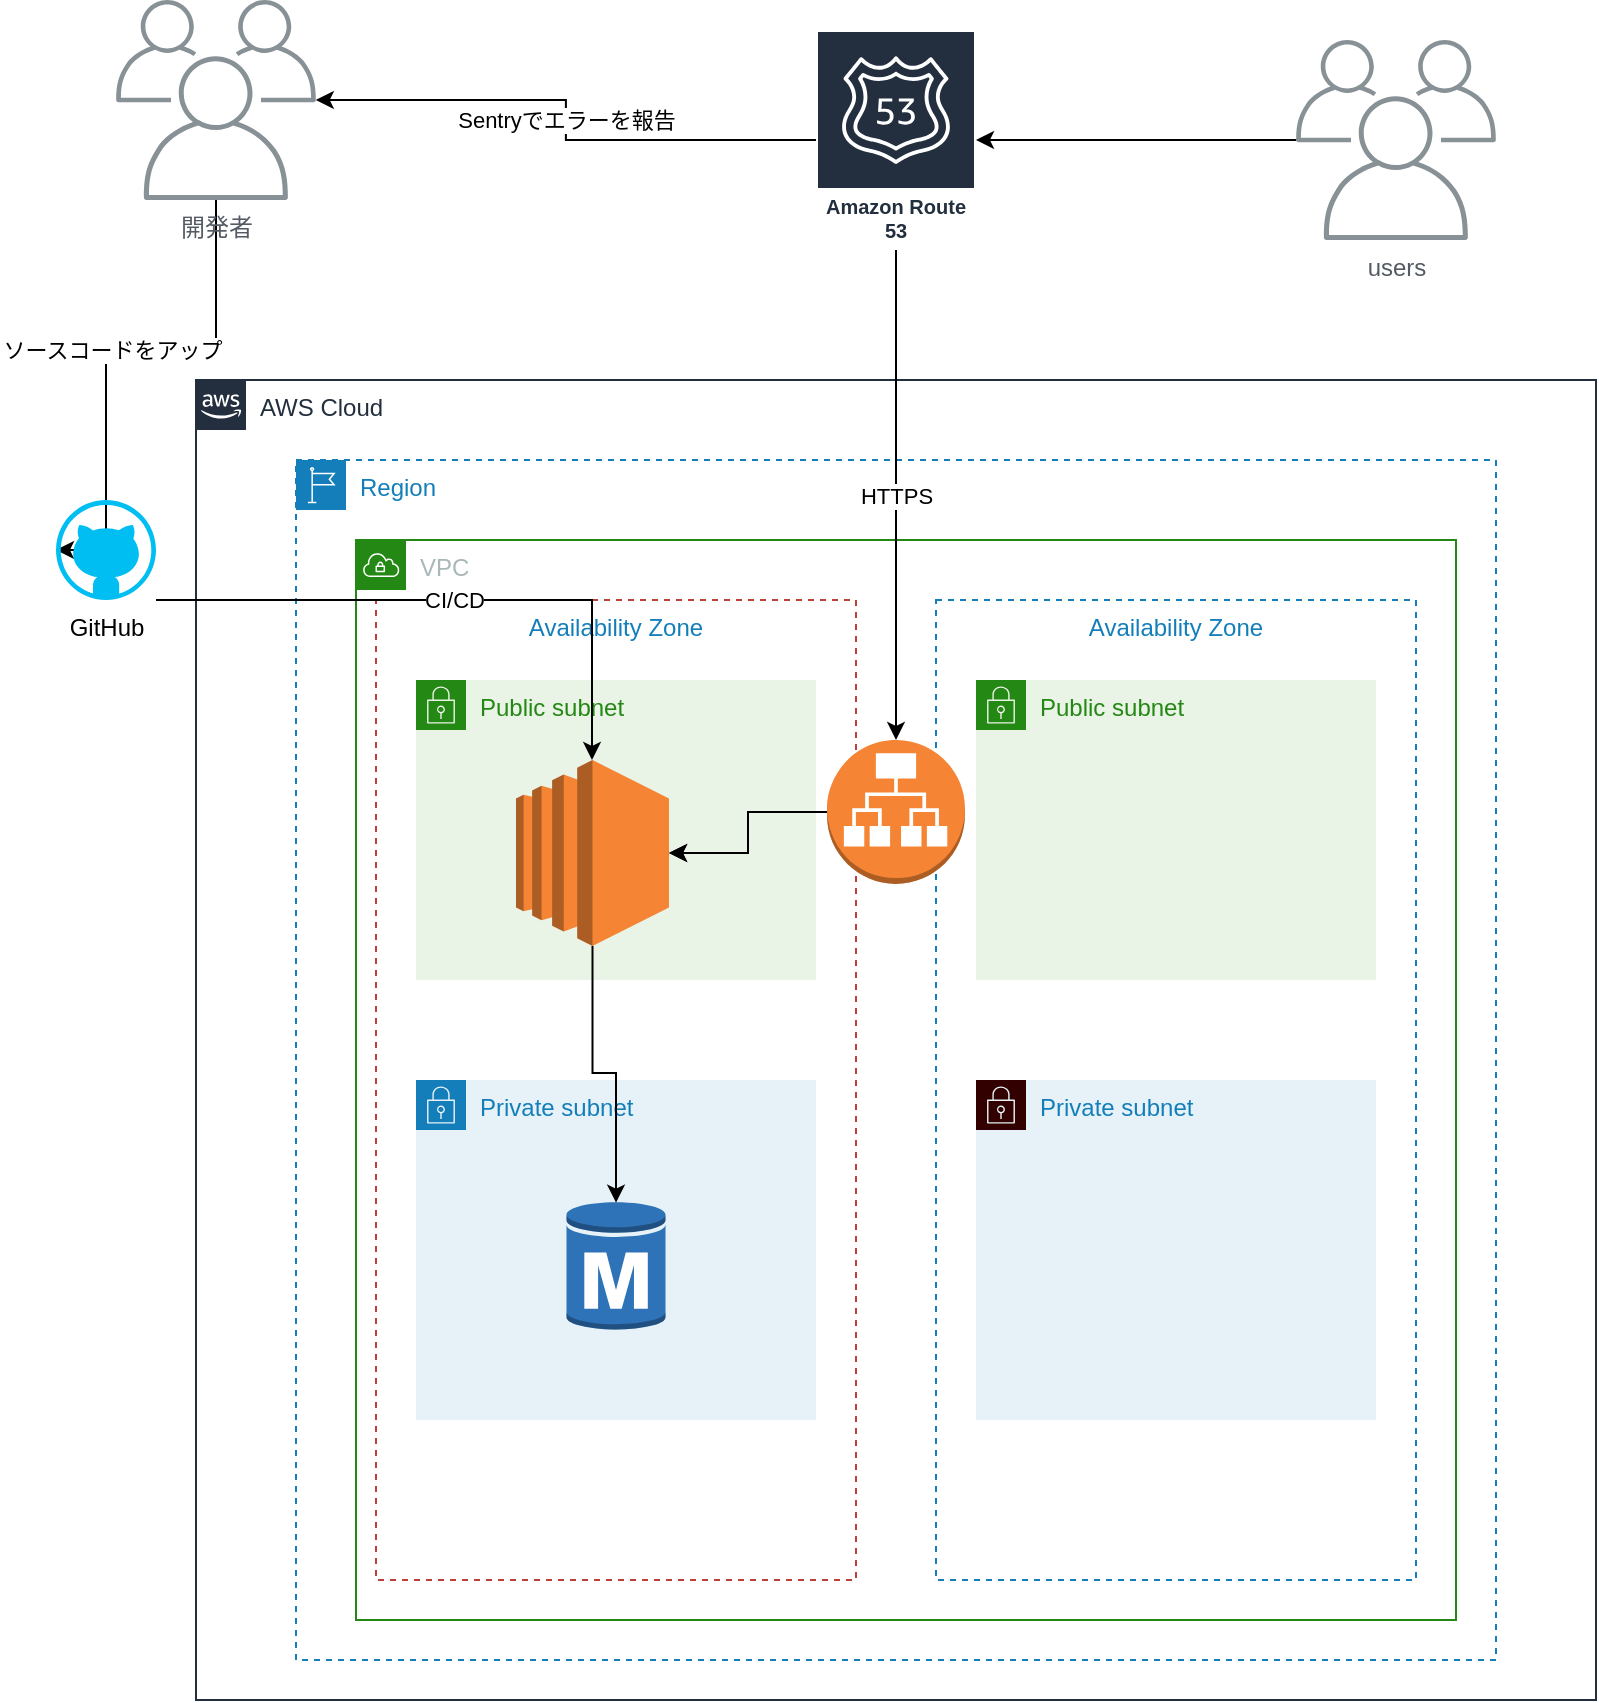 <mxfile version="21.5.0" type="github">
  <diagram name="ページ1" id="iipsHcUKPTlbDsdFMyrd">
    <mxGraphModel dx="1781" dy="1684" grid="1" gridSize="10" guides="1" tooltips="1" connect="1" arrows="1" fold="1" page="1" pageScale="1" pageWidth="827" pageHeight="1169" math="0" shadow="0">
      <root>
        <mxCell id="0" />
        <mxCell id="1" parent="0" />
        <mxCell id="4aGrap93ZYAkdd6068Os-1" value="AWS Cloud" style="points=[[0,0],[0.25,0],[0.5,0],[0.75,0],[1,0],[1,0.25],[1,0.5],[1,0.75],[1,1],[0.75,1],[0.5,1],[0.25,1],[0,1],[0,0.75],[0,0.5],[0,0.25]];outlineConnect=0;gradientColor=none;html=1;whiteSpace=wrap;fontSize=12;fontStyle=0;container=1;pointerEvents=0;collapsible=0;recursiveResize=0;shape=mxgraph.aws4.group;grIcon=mxgraph.aws4.group_aws_cloud_alt;strokeColor=#232F3E;fillColor=none;verticalAlign=top;align=left;spacingLeft=30;fontColor=#232F3E;dashed=0;" vertex="1" parent="1">
          <mxGeometry x="80" y="-950" width="700" height="660" as="geometry" />
        </mxCell>
        <mxCell id="4aGrap93ZYAkdd6068Os-2" value="users" style="sketch=0;outlineConnect=0;gradientColor=none;fontColor=#545B64;strokeColor=none;fillColor=#879196;dashed=0;verticalLabelPosition=bottom;verticalAlign=top;align=center;html=1;fontSize=12;fontStyle=0;aspect=fixed;shape=mxgraph.aws4.illustration_users;pointerEvents=1" vertex="1" parent="1">
          <mxGeometry x="630" y="-1120" width="100" height="100" as="geometry" />
        </mxCell>
        <mxCell id="4aGrap93ZYAkdd6068Os-4" value="Region" style="points=[[0,0],[0.25,0],[0.5,0],[0.75,0],[1,0],[1,0.25],[1,0.5],[1,0.75],[1,1],[0.75,1],[0.5,1],[0.25,1],[0,1],[0,0.75],[0,0.5],[0,0.25]];outlineConnect=0;gradientColor=none;html=1;whiteSpace=wrap;fontSize=12;fontStyle=0;container=1;pointerEvents=0;collapsible=0;recursiveResize=0;shape=mxgraph.aws4.group;grIcon=mxgraph.aws4.group_region;strokeColor=#147EBA;fillColor=none;verticalAlign=top;align=left;spacingLeft=30;fontColor=#147EBA;dashed=1;" vertex="1" parent="1">
          <mxGeometry x="130" y="-910" width="600" height="600" as="geometry" />
        </mxCell>
        <mxCell id="4aGrap93ZYAkdd6068Os-6" value="Availability Zone" style="fillColor=none;strokeColor=#147EBA;dashed=1;verticalAlign=top;fontStyle=0;fontColor=#147EBA;whiteSpace=wrap;html=1;" vertex="1" parent="4aGrap93ZYAkdd6068Os-4">
          <mxGeometry x="320" y="70" width="240" height="490" as="geometry" />
        </mxCell>
        <mxCell id="4aGrap93ZYAkdd6068Os-5" value="Availability Zone" style="fillColor=none;strokeColor=#BA4038;dashed=1;verticalAlign=top;fontStyle=0;fontColor=#147EBA;whiteSpace=wrap;html=1;" vertex="1" parent="1">
          <mxGeometry x="170" y="-840" width="240" height="490" as="geometry" />
        </mxCell>
        <mxCell id="4aGrap93ZYAkdd6068Os-7" value="VPC" style="points=[[0,0],[0.25,0],[0.5,0],[0.75,0],[1,0],[1,0.25],[1,0.5],[1,0.75],[1,1],[0.75,1],[0.5,1],[0.25,1],[0,1],[0,0.75],[0,0.5],[0,0.25]];outlineConnect=0;gradientColor=none;html=1;whiteSpace=wrap;fontSize=12;fontStyle=0;container=1;pointerEvents=0;collapsible=0;recursiveResize=0;shape=mxgraph.aws4.group;grIcon=mxgraph.aws4.group_vpc;strokeColor=#248814;fillColor=none;verticalAlign=top;align=left;spacingLeft=30;fontColor=#AAB7B8;dashed=0;" vertex="1" parent="1">
          <mxGeometry x="160" y="-870" width="550" height="540" as="geometry" />
        </mxCell>
        <mxCell id="4aGrap93ZYAkdd6068Os-9" value="Public subnet" style="points=[[0,0],[0.25,0],[0.5,0],[0.75,0],[1,0],[1,0.25],[1,0.5],[1,0.75],[1,1],[0.75,1],[0.5,1],[0.25,1],[0,1],[0,0.75],[0,0.5],[0,0.25]];outlineConnect=0;gradientColor=none;html=1;whiteSpace=wrap;fontSize=12;fontStyle=0;container=1;pointerEvents=0;collapsible=0;recursiveResize=0;shape=mxgraph.aws4.group;grIcon=mxgraph.aws4.group_security_group;grStroke=0;strokeColor=#248814;fillColor=#E9F3E6;verticalAlign=top;align=left;spacingLeft=30;fontColor=#248814;dashed=0;" vertex="1" parent="4aGrap93ZYAkdd6068Os-7">
          <mxGeometry x="310" y="70" width="200" height="150" as="geometry" />
        </mxCell>
        <mxCell id="4aGrap93ZYAkdd6068Os-10" value="Private subnet" style="points=[[0,0],[0.25,0],[0.5,0],[0.75,0],[1,0],[1,0.25],[1,0.5],[1,0.75],[1,1],[0.75,1],[0.5,1],[0.25,1],[0,1],[0,0.75],[0,0.5],[0,0.25]];outlineConnect=0;gradientColor=none;html=1;whiteSpace=wrap;fontSize=12;fontStyle=0;container=1;pointerEvents=0;collapsible=0;recursiveResize=0;shape=mxgraph.aws4.group;grIcon=mxgraph.aws4.group_security_group;grStroke=0;strokeColor=#147EBA;fillColor=#E6F2F8;verticalAlign=top;align=left;spacingLeft=30;fontColor=#147EBA;dashed=0;" vertex="1" parent="4aGrap93ZYAkdd6068Os-7">
          <mxGeometry x="30" y="270" width="200" height="170" as="geometry" />
        </mxCell>
        <mxCell id="4aGrap93ZYAkdd6068Os-17" value="" style="outlineConnect=0;dashed=0;verticalLabelPosition=bottom;verticalAlign=top;align=center;html=1;shape=mxgraph.aws3.rds_db_instance;fillColor=#2E73B8;gradientColor=none;" vertex="1" parent="4aGrap93ZYAkdd6068Os-10">
          <mxGeometry x="75.25" y="60" width="49.5" height="66" as="geometry" />
        </mxCell>
        <mxCell id="4aGrap93ZYAkdd6068Os-11" value="Private subnet" style="points=[[0,0],[0.25,0],[0.5,0],[0.75,0],[1,0],[1,0.25],[1,0.5],[1,0.75],[1,1],[0.75,1],[0.5,1],[0.25,1],[0,1],[0,0.75],[0,0.5],[0,0.25]];outlineConnect=0;gradientColor=none;html=1;whiteSpace=wrap;fontSize=12;fontStyle=0;container=1;pointerEvents=0;collapsible=0;recursiveResize=0;shape=mxgraph.aws4.group;grIcon=mxgraph.aws4.group_security_group;grStroke=0;strokeColor=#330000;fillColor=#E6F2F8;verticalAlign=top;align=left;spacingLeft=30;fontColor=#147EBA;dashed=0;" vertex="1" parent="4aGrap93ZYAkdd6068Os-7">
          <mxGeometry x="310" y="270" width="200" height="170" as="geometry" />
        </mxCell>
        <mxCell id="4aGrap93ZYAkdd6068Os-14" value="" style="outlineConnect=0;dashed=0;verticalLabelPosition=bottom;verticalAlign=top;align=center;html=1;shape=mxgraph.aws3.application_load_balancer;fillColor=#F58534;gradientColor=none;" vertex="1" parent="4aGrap93ZYAkdd6068Os-7">
          <mxGeometry x="235.5" y="100" width="69" height="72" as="geometry" />
        </mxCell>
        <mxCell id="4aGrap93ZYAkdd6068Os-8" value="Public subnet" style="points=[[0,0],[0.25,0],[0.5,0],[0.75,0],[1,0],[1,0.25],[1,0.5],[1,0.75],[1,1],[0.75,1],[0.5,1],[0.25,1],[0,1],[0,0.75],[0,0.5],[0,0.25]];outlineConnect=0;gradientColor=none;html=1;whiteSpace=wrap;fontSize=12;fontStyle=0;container=1;pointerEvents=0;collapsible=0;recursiveResize=0;shape=mxgraph.aws4.group;grIcon=mxgraph.aws4.group_security_group;grStroke=0;strokeColor=#248814;fillColor=#E9F3E6;verticalAlign=top;align=left;spacingLeft=30;fontColor=#248814;dashed=0;" vertex="1" parent="1">
          <mxGeometry x="190" y="-800" width="200" height="150" as="geometry" />
        </mxCell>
        <mxCell id="4aGrap93ZYAkdd6068Os-13" value="" style="edgeStyle=orthogonalEdgeStyle;rounded=0;orthogonalLoop=1;jettySize=auto;html=1;" edge="1" parent="1" source="4aGrap93ZYAkdd6068Os-2" target="4aGrap93ZYAkdd6068Os-12">
          <mxGeometry relative="1" as="geometry">
            <mxPoint x="410" y="-960" as="targetPoint" />
            <mxPoint x="190" y="-1060" as="sourcePoint" />
            <Array as="points" />
          </mxGeometry>
        </mxCell>
        <mxCell id="4aGrap93ZYAkdd6068Os-15" value="HTTPS" style="edgeStyle=orthogonalEdgeStyle;rounded=0;orthogonalLoop=1;jettySize=auto;html=1;" edge="1" parent="1" source="4aGrap93ZYAkdd6068Os-12" target="4aGrap93ZYAkdd6068Os-14">
          <mxGeometry relative="1" as="geometry" />
        </mxCell>
        <mxCell id="4aGrap93ZYAkdd6068Os-33" value="Sentryでエラーを報告" style="edgeStyle=orthogonalEdgeStyle;rounded=0;orthogonalLoop=1;jettySize=auto;html=1;" edge="1" parent="1" source="4aGrap93ZYAkdd6068Os-12" target="4aGrap93ZYAkdd6068Os-23">
          <mxGeometry relative="1" as="geometry" />
        </mxCell>
        <mxCell id="4aGrap93ZYAkdd6068Os-12" value="Amazon Route 53" style="sketch=0;outlineConnect=0;fontColor=#232F3E;gradientColor=none;strokeColor=#ffffff;fillColor=#232F3E;dashed=0;verticalLabelPosition=middle;verticalAlign=bottom;align=center;html=1;whiteSpace=wrap;fontSize=10;fontStyle=1;spacing=3;shape=mxgraph.aws4.productIcon;prIcon=mxgraph.aws4.route_53;" vertex="1" parent="1">
          <mxGeometry x="390" y="-1125" width="80" height="110" as="geometry" />
        </mxCell>
        <mxCell id="4aGrap93ZYAkdd6068Os-19" style="edgeStyle=orthogonalEdgeStyle;rounded=0;orthogonalLoop=1;jettySize=auto;html=1;entryX=0.5;entryY=0.02;entryDx=0;entryDy=0;entryPerimeter=0;" edge="1" parent="1" source="4aGrap93ZYAkdd6068Os-16" target="4aGrap93ZYAkdd6068Os-17">
          <mxGeometry relative="1" as="geometry" />
        </mxCell>
        <mxCell id="4aGrap93ZYAkdd6068Os-16" value="" style="outlineConnect=0;dashed=0;verticalLabelPosition=bottom;verticalAlign=top;align=center;html=1;shape=mxgraph.aws3.ec2;fillColor=#F58534;gradientColor=none;" vertex="1" parent="1">
          <mxGeometry x="240" y="-760" width="76.5" height="93" as="geometry" />
        </mxCell>
        <mxCell id="4aGrap93ZYAkdd6068Os-20" style="edgeStyle=orthogonalEdgeStyle;rounded=0;orthogonalLoop=1;jettySize=auto;html=1;exitX=0;exitY=0.5;exitDx=0;exitDy=0;exitPerimeter=0;" edge="1" parent="1" source="4aGrap93ZYAkdd6068Os-14" target="4aGrap93ZYAkdd6068Os-16">
          <mxGeometry relative="1" as="geometry" />
        </mxCell>
        <mxCell id="4aGrap93ZYAkdd6068Os-21" style="edgeStyle=orthogonalEdgeStyle;rounded=0;orthogonalLoop=1;jettySize=auto;html=1;exitX=0;exitY=0.5;exitDx=0;exitDy=0;exitPerimeter=0;" edge="1" parent="1" source="4aGrap93ZYAkdd6068Os-14" target="4aGrap93ZYAkdd6068Os-16">
          <mxGeometry relative="1" as="geometry" />
        </mxCell>
        <mxCell id="4aGrap93ZYAkdd6068Os-25" value="ソースコードをアップ" style="edgeStyle=orthogonalEdgeStyle;rounded=0;orthogonalLoop=1;jettySize=auto;html=1;entryX=0;entryY=0.5;entryDx=0;entryDy=0;entryPerimeter=0;" edge="1" parent="1" source="4aGrap93ZYAkdd6068Os-23" target="4aGrap93ZYAkdd6068Os-24">
          <mxGeometry relative="1" as="geometry">
            <Array as="points">
              <mxPoint x="90" y="-965" />
              <mxPoint x="35" y="-965" />
              <mxPoint x="35" y="-865" />
            </Array>
          </mxGeometry>
        </mxCell>
        <mxCell id="4aGrap93ZYAkdd6068Os-23" value="開発者" style="sketch=0;outlineConnect=0;gradientColor=none;fontColor=#545B64;strokeColor=none;fillColor=#879196;dashed=0;verticalLabelPosition=bottom;verticalAlign=top;align=center;html=1;fontSize=12;fontStyle=0;aspect=fixed;shape=mxgraph.aws4.illustration_users;pointerEvents=1" vertex="1" parent="1">
          <mxGeometry x="40" y="-1140" width="100" height="100" as="geometry" />
        </mxCell>
        <mxCell id="4aGrap93ZYAkdd6068Os-26" value="CI/CD" style="edgeStyle=orthogonalEdgeStyle;rounded=0;orthogonalLoop=1;jettySize=auto;html=1;" edge="1" parent="1" source="4aGrap93ZYAkdd6068Os-24" target="4aGrap93ZYAkdd6068Os-16">
          <mxGeometry relative="1" as="geometry">
            <Array as="points">
              <mxPoint x="278" y="-840" />
            </Array>
          </mxGeometry>
        </mxCell>
        <mxCell id="4aGrap93ZYAkdd6068Os-24" value="GitHub" style="verticalLabelPosition=bottom;html=1;verticalAlign=top;align=center;strokeColor=none;fillColor=#00BEF2;shape=mxgraph.azure.github_code;pointerEvents=1;" vertex="1" parent="1">
          <mxGeometry x="10" y="-890" width="50" height="50" as="geometry" />
        </mxCell>
      </root>
    </mxGraphModel>
  </diagram>
</mxfile>
